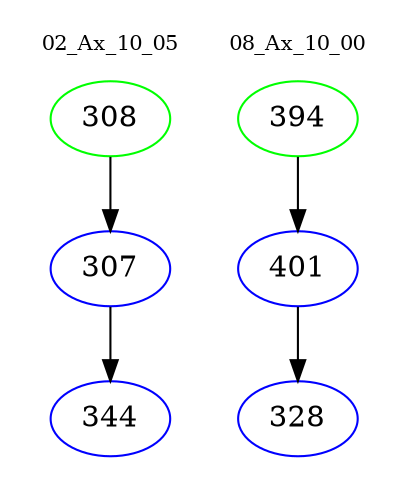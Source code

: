 digraph{
subgraph cluster_0 {
color = white
label = "02_Ax_10_05";
fontsize=10;
T0_308 [label="308", color="green"]
T0_308 -> T0_307 [color="black"]
T0_307 [label="307", color="blue"]
T0_307 -> T0_344 [color="black"]
T0_344 [label="344", color="blue"]
}
subgraph cluster_1 {
color = white
label = "08_Ax_10_00";
fontsize=10;
T1_394 [label="394", color="green"]
T1_394 -> T1_401 [color="black"]
T1_401 [label="401", color="blue"]
T1_401 -> T1_328 [color="black"]
T1_328 [label="328", color="blue"]
}
}
